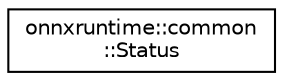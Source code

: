 digraph "Graphical Class Hierarchy"
{
  edge [fontname="Helvetica",fontsize="10",labelfontname="Helvetica",labelfontsize="10"];
  node [fontname="Helvetica",fontsize="10",shape=record];
  rankdir="LR";
  Node0 [label="onnxruntime::common\l::Status",height=0.2,width=0.4,color="black", fillcolor="white", style="filled",URL="$classonnxruntime_1_1common_1_1Status.html"];
}
